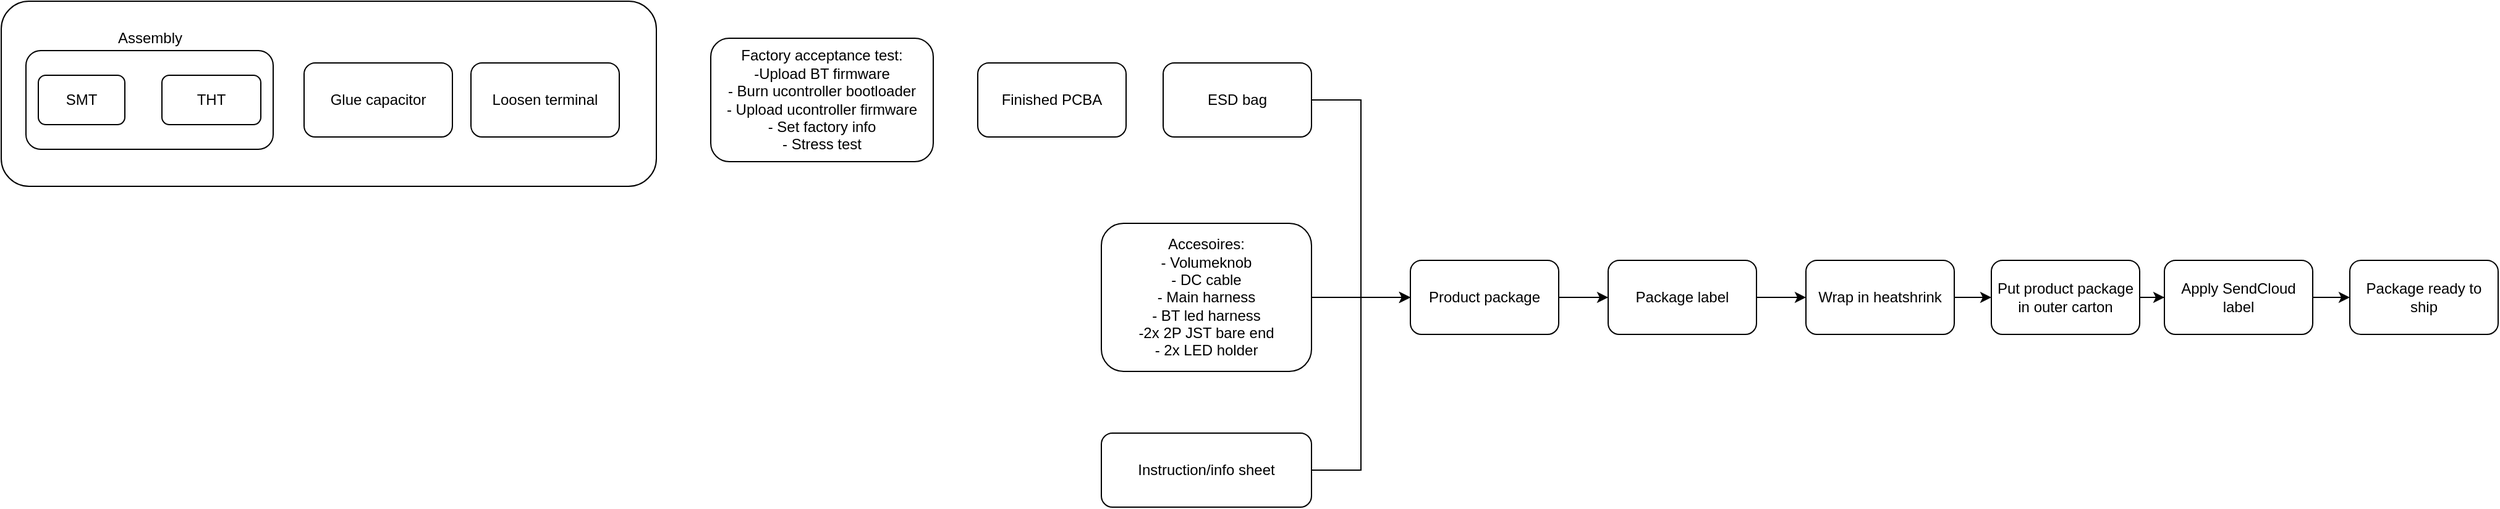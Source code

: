 <mxfile version="14.4.4" type="device"><diagram id="c62KSA3xfUnVxNuLrtOR" name="Page-1"><mxGraphModel dx="2500" dy="887" grid="1" gridSize="10" guides="1" tooltips="1" connect="1" arrows="1" fold="1" page="1" pageScale="1" pageWidth="827" pageHeight="1169" math="0" shadow="0"><root><mxCell id="0"/><mxCell id="1" parent="0"/><mxCell id="5Arc0gUyi6LNVnsM5oKe-14" value="" style="rounded=1;whiteSpace=wrap;html=1;" vertex="1" parent="1"><mxGeometry x="-390" y="170" width="530" height="150" as="geometry"/></mxCell><mxCell id="5Arc0gUyi6LNVnsM5oKe-9" value="" style="rounded=1;whiteSpace=wrap;html=1;align=center;" vertex="1" parent="1"><mxGeometry x="-370" y="210" width="200" height="80" as="geometry"/></mxCell><mxCell id="5Arc0gUyi6LNVnsM5oKe-1" value="Package ready to ship" style="rounded=1;whiteSpace=wrap;html=1;" vertex="1" parent="1"><mxGeometry x="1510" y="380" width="120" height="60" as="geometry"/></mxCell><mxCell id="5Arc0gUyi6LNVnsM5oKe-27" value="" style="edgeStyle=orthogonalEdgeStyle;rounded=0;orthogonalLoop=1;jettySize=auto;html=1;" edge="1" parent="1" source="5Arc0gUyi6LNVnsM5oKe-2" target="5Arc0gUyi6LNVnsM5oKe-23"><mxGeometry relative="1" as="geometry"/></mxCell><mxCell id="5Arc0gUyi6LNVnsM5oKe-2" value="Wrap in heatshrink" style="rounded=1;whiteSpace=wrap;html=1;" vertex="1" parent="1"><mxGeometry x="1070" y="380" width="120" height="60" as="geometry"/></mxCell><mxCell id="5Arc0gUyi6LNVnsM5oKe-3" value="Finished PCBA" style="rounded=1;whiteSpace=wrap;html=1;" vertex="1" parent="1"><mxGeometry x="400" y="220" width="120" height="60" as="geometry"/></mxCell><mxCell id="5Arc0gUyi6LNVnsM5oKe-20" style="edgeStyle=orthogonalEdgeStyle;rounded=0;orthogonalLoop=1;jettySize=auto;html=1;" edge="1" parent="1" source="5Arc0gUyi6LNVnsM5oKe-4"><mxGeometry relative="1" as="geometry"><mxPoint x="750" y="410" as="targetPoint"/></mxGeometry></mxCell><mxCell id="5Arc0gUyi6LNVnsM5oKe-4" value="Accesoires:&lt;br&gt;- Volumeknob&lt;br&gt;- DC cable&lt;br&gt;- Main harness&lt;br&gt;- BT led harness&lt;br&gt;-2x 2P JST bare end&lt;br&gt;- 2x LED holder" style="rounded=1;whiteSpace=wrap;html=1;" vertex="1" parent="1"><mxGeometry x="500" y="350" width="170" height="120" as="geometry"/></mxCell><mxCell id="5Arc0gUyi6LNVnsM5oKe-5" value="SMT" style="rounded=1;whiteSpace=wrap;html=1;" vertex="1" parent="1"><mxGeometry x="-360" y="230" width="70" height="40" as="geometry"/></mxCell><mxCell id="5Arc0gUyi6LNVnsM5oKe-6" value="THT" style="rounded=1;whiteSpace=wrap;html=1;" vertex="1" parent="1"><mxGeometry x="-260" y="230" width="80" height="40" as="geometry"/></mxCell><mxCell id="5Arc0gUyi6LNVnsM5oKe-7" value="Glue capacitor" style="rounded=1;whiteSpace=wrap;html=1;" vertex="1" parent="1"><mxGeometry x="-145" y="220" width="120" height="60" as="geometry"/></mxCell><mxCell id="5Arc0gUyi6LNVnsM5oKe-8" value="Loosen terminal" style="rounded=1;whiteSpace=wrap;html=1;" vertex="1" parent="1"><mxGeometry x="-10" y="220" width="120" height="60" as="geometry"/></mxCell><mxCell id="5Arc0gUyi6LNVnsM5oKe-11" value="Assembly" style="text;html=1;align=center;verticalAlign=middle;resizable=0;points=[];autosize=1;" vertex="1" parent="1"><mxGeometry x="-305" y="190" width="70" height="20" as="geometry"/></mxCell><mxCell id="5Arc0gUyi6LNVnsM5oKe-18" style="edgeStyle=orthogonalEdgeStyle;rounded=0;orthogonalLoop=1;jettySize=auto;html=1;entryX=0;entryY=0.5;entryDx=0;entryDy=0;" edge="1" parent="1" source="5Arc0gUyi6LNVnsM5oKe-12" target="5Arc0gUyi6LNVnsM5oKe-17"><mxGeometry relative="1" as="geometry"/></mxCell><mxCell id="5Arc0gUyi6LNVnsM5oKe-12" value="ESD bag" style="rounded=1;whiteSpace=wrap;html=1;" vertex="1" parent="1"><mxGeometry x="550" y="220" width="120" height="60" as="geometry"/></mxCell><mxCell id="5Arc0gUyi6LNVnsM5oKe-21" style="edgeStyle=orthogonalEdgeStyle;rounded=0;orthogonalLoop=1;jettySize=auto;html=1;entryX=0;entryY=0.5;entryDx=0;entryDy=0;" edge="1" parent="1" source="5Arc0gUyi6LNVnsM5oKe-13" target="5Arc0gUyi6LNVnsM5oKe-17"><mxGeometry relative="1" as="geometry"/></mxCell><mxCell id="5Arc0gUyi6LNVnsM5oKe-13" value="Instruction/info sheet" style="rounded=1;whiteSpace=wrap;html=1;" vertex="1" parent="1"><mxGeometry x="500" y="520" width="170" height="60" as="geometry"/></mxCell><mxCell id="5Arc0gUyi6LNVnsM5oKe-15" value="Factory acceptance test:&lt;br&gt;-Upload BT firmware&lt;br&gt;- Burn ucontroller bootloader&lt;br&gt;- Upload ucontroller firmware&lt;br&gt;- Set factory info&lt;br&gt;- Stress test" style="rounded=1;whiteSpace=wrap;html=1;" vertex="1" parent="1"><mxGeometry x="184" y="200" width="180" height="100" as="geometry"/></mxCell><mxCell id="5Arc0gUyi6LNVnsM5oKe-25" value="" style="edgeStyle=orthogonalEdgeStyle;rounded=0;orthogonalLoop=1;jettySize=auto;html=1;" edge="1" parent="1" source="5Arc0gUyi6LNVnsM5oKe-17" target="5Arc0gUyi6LNVnsM5oKe-22"><mxGeometry relative="1" as="geometry"/></mxCell><mxCell id="5Arc0gUyi6LNVnsM5oKe-17" value="Product package" style="rounded=1;whiteSpace=wrap;html=1;" vertex="1" parent="1"><mxGeometry x="750" y="380" width="120" height="60" as="geometry"/></mxCell><mxCell id="5Arc0gUyi6LNVnsM5oKe-26" value="" style="edgeStyle=orthogonalEdgeStyle;rounded=0;orthogonalLoop=1;jettySize=auto;html=1;" edge="1" parent="1" source="5Arc0gUyi6LNVnsM5oKe-22" target="5Arc0gUyi6LNVnsM5oKe-2"><mxGeometry relative="1" as="geometry"/></mxCell><mxCell id="5Arc0gUyi6LNVnsM5oKe-22" value="Package label" style="rounded=1;whiteSpace=wrap;html=1;" vertex="1" parent="1"><mxGeometry x="910" y="380" width="120" height="60" as="geometry"/></mxCell><mxCell id="5Arc0gUyi6LNVnsM5oKe-28" value="" style="edgeStyle=orthogonalEdgeStyle;rounded=0;orthogonalLoop=1;jettySize=auto;html=1;" edge="1" parent="1" source="5Arc0gUyi6LNVnsM5oKe-23" target="5Arc0gUyi6LNVnsM5oKe-24"><mxGeometry relative="1" as="geometry"/></mxCell><mxCell id="5Arc0gUyi6LNVnsM5oKe-23" value="Put product package in outer carton" style="rounded=1;whiteSpace=wrap;html=1;" vertex="1" parent="1"><mxGeometry x="1220" y="380" width="120" height="60" as="geometry"/></mxCell><mxCell id="5Arc0gUyi6LNVnsM5oKe-29" value="" style="edgeStyle=orthogonalEdgeStyle;rounded=0;orthogonalLoop=1;jettySize=auto;html=1;" edge="1" parent="1" source="5Arc0gUyi6LNVnsM5oKe-24" target="5Arc0gUyi6LNVnsM5oKe-1"><mxGeometry relative="1" as="geometry"/></mxCell><mxCell id="5Arc0gUyi6LNVnsM5oKe-24" value="Apply SendCloud label" style="rounded=1;whiteSpace=wrap;html=1;" vertex="1" parent="1"><mxGeometry x="1360" y="380" width="120" height="60" as="geometry"/></mxCell></root></mxGraphModel></diagram></mxfile>